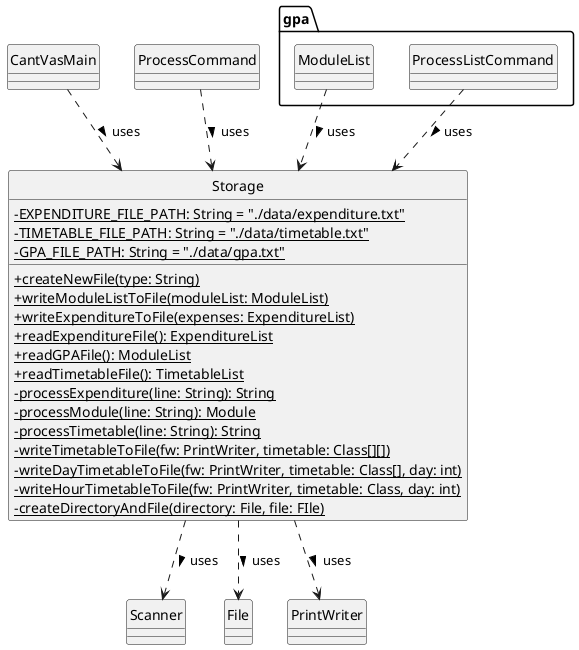 @startuml
'https://plantuml.com/class-diagram

hide circle
skinparam classAttributeIconSize 0

class Storage {
    - {static} EXPENDITURE_FILE_PATH: String = "./data/expenditure.txt"
    - {static} TIMETABLE_FILE_PATH: String = "./data/timetable.txt"
    - {static} GPA_FILE_PATH: String = "./data/gpa.txt"
    + {static} createNewFile(type: String)
    + {static} writeModuleListToFile(moduleList: ModuleList)
    + {static} writeExpenditureToFile(expenses: ExpenditureList)
    + {static} readExpenditureFile(): ExpenditureList
    + {static} readGPAFile(): ModuleList
    + {static} readTimetableFile(): TimetableList
    - {static} processExpenditure(line: String): String
    - {static} processModule(line: String): Module
    - {static} processTimetable(line: String): String
    - {static} writeTimetableToFile(fw: PrintWriter, timetable: Class[][])
    - {static} writeDayTimetableToFile(fw: PrintWriter, timetable: Class[], day: int)
    - {static} writeHourTimetableToFile(fw: PrintWriter, timetable: Class, day: int)
    - {static} createDirectoryAndFile(directory: File, file: FIle)
    }

class CantVasMain {
}

class ProcessCommand {
}

package gpa {
    class ModuleList {
    }

    class ProcessListCommand {
    }
}

class Scanner {
}

class File {
}

class PrintWriter {
}

CantVasMain ..> Storage: uses >
ProcessCommand ..> Storage: uses >
ProcessListCommand ..> Storage: uses >
ModuleList ..> Storage: uses >
Storage ..> Scanner: uses >
Storage ..> File: uses >
Storage ..> PrintWriter: uses >
@enduml